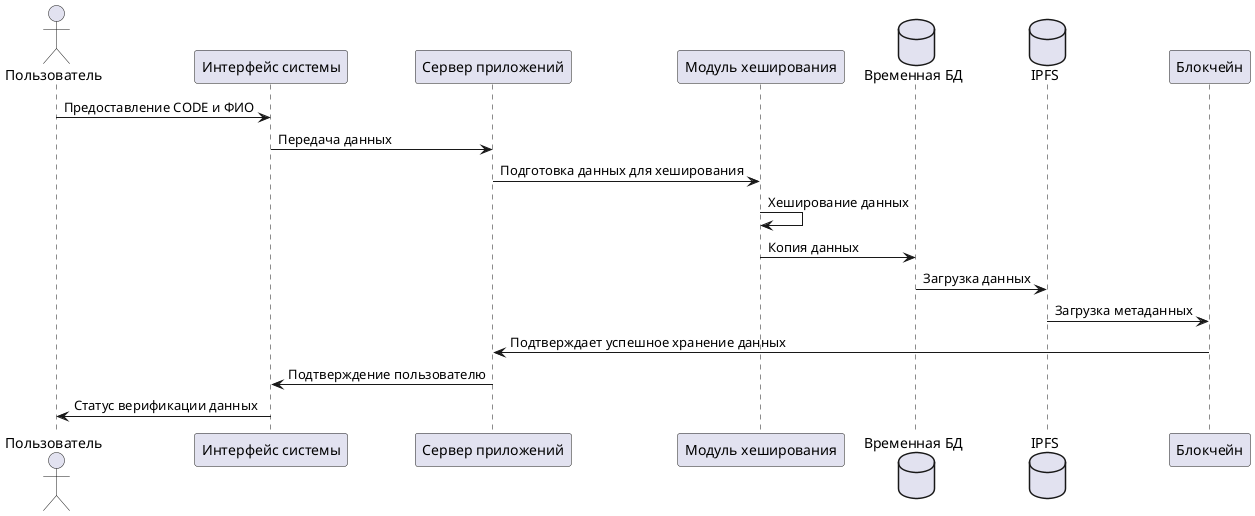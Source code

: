 @startuml data_proc

actor "Пользователь" as User
participant "Интерфейс системы" as Interface
participant "Сервер приложений" as Server
participant "Модуль хеширования" as HashModule
database "Временная БД" as DB
database "IPFS" as IPFS
participant "Блокчейн" as Blockchain

User -> Interface: Предоставление CODE и ФИО
Interface -> Server: Передача данных
Server -> HashModule: Подготовка данных для хеширования
HashModule -> HashModule: Хеширование данных
HashModule -> DB: Копия данных
DB -> IPFS: Загрузка данных
IPFS -> Blockchain: Загрузка метаданных
Blockchain -> Server: Подтверждает успешное хранение данных
Server -> Interface: Подтверждение пользователю
Interface -> User: Статус верификации данных

@enduml